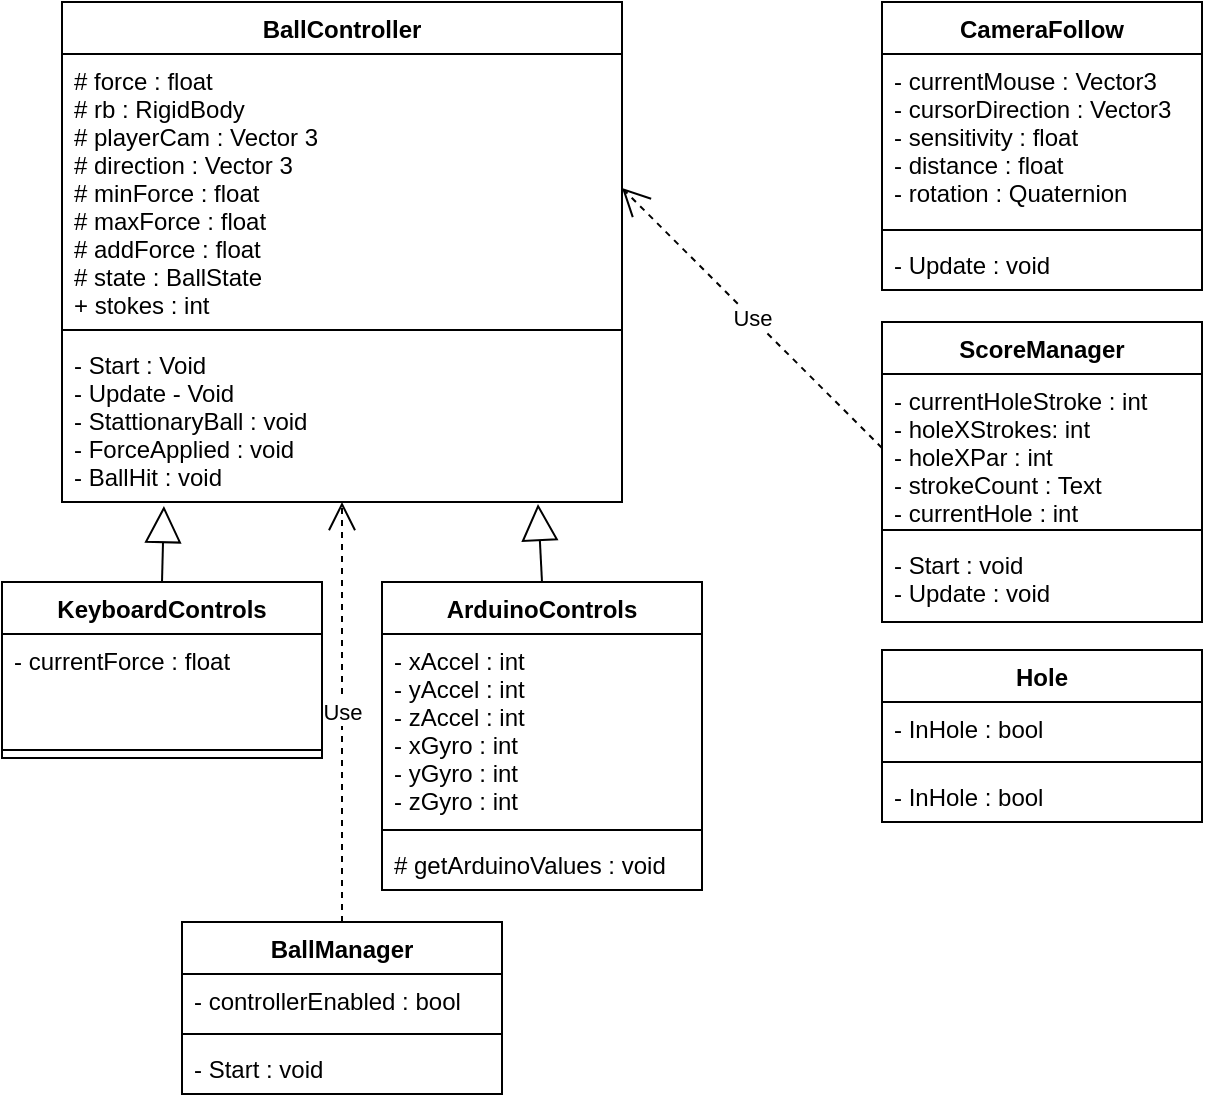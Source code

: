 <mxfile version="12.8.8" type="onedrive" pages="2"><diagram id="JycdyZLL9HGIntRfNfl4" name="Class Diagram"><mxGraphModel dx="2062" dy="1154" grid="1" gridSize="10" guides="1" tooltips="1" connect="1" arrows="1" fold="1" page="1" pageScale="1" pageWidth="827" pageHeight="1169" math="0" shadow="0"><root><mxCell id="0"/><mxCell id="1" parent="0"/><mxCell id="2UyTf3EzGTFLLBHIRwFp-7" value="BallController" style="swimlane;fontStyle=1;align=center;verticalAlign=top;childLayout=stackLayout;horizontal=1;startSize=26;horizontalStack=0;resizeParent=1;resizeParentMax=0;resizeLast=0;collapsible=1;marginBottom=0;" parent="1" vertex="1"><mxGeometry x="120" y="20" width="280" height="250" as="geometry"/></mxCell><mxCell id="2UyTf3EzGTFLLBHIRwFp-8" value="# force : float&#10;# rb : RigidBody&#10;# playerCam : Vector 3&#10;# direction : Vector 3&#10;# minForce : float&#10;# maxForce : float&#10;# addForce : float&#10;# state : BallState&#10;+ stokes : int" style="text;strokeColor=none;fillColor=none;align=left;verticalAlign=top;spacingLeft=4;spacingRight=4;overflow=hidden;rotatable=0;points=[[0,0.5],[1,0.5]];portConstraint=eastwest;" parent="2UyTf3EzGTFLLBHIRwFp-7" vertex="1"><mxGeometry y="26" width="280" height="134" as="geometry"/></mxCell><mxCell id="2UyTf3EzGTFLLBHIRwFp-9" value="" style="line;strokeWidth=1;fillColor=none;align=left;verticalAlign=middle;spacingTop=-1;spacingLeft=3;spacingRight=3;rotatable=0;labelPosition=right;points=[];portConstraint=eastwest;" parent="2UyTf3EzGTFLLBHIRwFp-7" vertex="1"><mxGeometry y="160" width="280" height="8" as="geometry"/></mxCell><mxCell id="2UyTf3EzGTFLLBHIRwFp-10" value="- Start : Void&#10;- Update - Void&#10;- StattionaryBall : void&#10;- ForceApplied : void&#10;- BallHit : void" style="text;strokeColor=none;fillColor=none;align=left;verticalAlign=top;spacingLeft=4;spacingRight=4;overflow=hidden;rotatable=0;points=[[0,0.5],[1,0.5]];portConstraint=eastwest;" parent="2UyTf3EzGTFLLBHIRwFp-7" vertex="1"><mxGeometry y="168" width="280" height="82" as="geometry"/></mxCell><mxCell id="j8suohZpO-z6Jp2DJViq-1" value="" style="endArrow=block;endSize=16;endFill=0;html=1;exitX=0.5;exitY=0;exitDx=0;exitDy=0;entryX=0.182;entryY=1.024;entryDx=0;entryDy=0;entryPerimeter=0;" parent="1" source="2UyTf3EzGTFLLBHIRwFp-12" target="2UyTf3EzGTFLLBHIRwFp-10" edge="1"><mxGeometry width="160" relative="1" as="geometry"><mxPoint x="130" y="310" as="sourcePoint"/><mxPoint x="260" y="250" as="targetPoint"/></mxGeometry></mxCell><mxCell id="j8suohZpO-z6Jp2DJViq-2" value="" style="endArrow=block;endSize=16;endFill=0;html=1;exitX=0.5;exitY=0;exitDx=0;exitDy=0;entryX=0.85;entryY=1.012;entryDx=0;entryDy=0;entryPerimeter=0;" parent="1" source="j8suohZpO-z6Jp2DJViq-18" target="2UyTf3EzGTFLLBHIRwFp-10" edge="1"><mxGeometry width="160" relative="1" as="geometry"><mxPoint x="360" y="300" as="sourcePoint"/><mxPoint x="260" y="250" as="targetPoint"/></mxGeometry></mxCell><mxCell id="j8suohZpO-z6Jp2DJViq-18" value="ArduinoControls" style="swimlane;fontStyle=1;align=center;verticalAlign=top;childLayout=stackLayout;horizontal=1;startSize=26;horizontalStack=0;resizeParent=1;resizeParentMax=0;resizeLast=0;collapsible=1;marginBottom=0;" parent="1" vertex="1"><mxGeometry x="280" y="310" width="160" height="154" as="geometry"/></mxCell><mxCell id="j8suohZpO-z6Jp2DJViq-19" value="- xAccel : int&#10;- yAccel : int&#10;- zAccel : int&#10;- xGyro : int&#10;- yGyro : int&#10;- zGyro : int&#10;" style="text;strokeColor=none;fillColor=none;align=left;verticalAlign=top;spacingLeft=4;spacingRight=4;overflow=hidden;rotatable=0;points=[[0,0.5],[1,0.5]];portConstraint=eastwest;" parent="j8suohZpO-z6Jp2DJViq-18" vertex="1"><mxGeometry y="26" width="160" height="94" as="geometry"/></mxCell><mxCell id="j8suohZpO-z6Jp2DJViq-20" value="" style="line;strokeWidth=1;fillColor=none;align=left;verticalAlign=middle;spacingTop=-1;spacingLeft=3;spacingRight=3;rotatable=0;labelPosition=right;points=[];portConstraint=eastwest;" parent="j8suohZpO-z6Jp2DJViq-18" vertex="1"><mxGeometry y="120" width="160" height="8" as="geometry"/></mxCell><mxCell id="j8suohZpO-z6Jp2DJViq-21" value="# getArduinoValues : void" style="text;strokeColor=none;fillColor=none;align=left;verticalAlign=top;spacingLeft=4;spacingRight=4;overflow=hidden;rotatable=0;points=[[0,0.5],[1,0.5]];portConstraint=eastwest;" parent="j8suohZpO-z6Jp2DJViq-18" vertex="1"><mxGeometry y="128" width="160" height="26" as="geometry"/></mxCell><mxCell id="2UyTf3EzGTFLLBHIRwFp-12" value="KeyboardControls" style="swimlane;fontStyle=1;align=center;verticalAlign=top;childLayout=stackLayout;horizontal=1;startSize=26;horizontalStack=0;resizeParent=1;resizeParentMax=0;resizeLast=0;collapsible=1;marginBottom=0;" parent="1" vertex="1"><mxGeometry x="90" y="310" width="160" height="88" as="geometry"><mxRectangle x="70" y="310" width="140" height="26" as="alternateBounds"/></mxGeometry></mxCell><mxCell id="2UyTf3EzGTFLLBHIRwFp-13" value="- currentForce : float&#10;&#10;" style="text;strokeColor=none;fillColor=none;align=left;verticalAlign=top;spacingLeft=4;spacingRight=4;overflow=hidden;rotatable=0;points=[[0,0.5],[1,0.5]];portConstraint=eastwest;horizontal=1;" parent="2UyTf3EzGTFLLBHIRwFp-12" vertex="1"><mxGeometry y="26" width="160" height="54" as="geometry"/></mxCell><mxCell id="2UyTf3EzGTFLLBHIRwFp-14" value="" style="line;strokeWidth=1;fillColor=none;align=left;verticalAlign=middle;spacingTop=-1;spacingLeft=3;spacingRight=3;rotatable=0;labelPosition=right;points=[];portConstraint=eastwest;" parent="2UyTf3EzGTFLLBHIRwFp-12" vertex="1"><mxGeometry y="80" width="160" height="8" as="geometry"/></mxCell><mxCell id="j8suohZpO-z6Jp2DJViq-27" value="Use" style="endArrow=open;endSize=12;dashed=1;html=1;exitX=0.5;exitY=0;exitDx=0;exitDy=0;" parent="1" source="j8suohZpO-z6Jp2DJViq-22" target="2UyTf3EzGTFLLBHIRwFp-10" edge="1"><mxGeometry width="160" relative="1" as="geometry"><mxPoint x="410" y="550" as="sourcePoint"/><mxPoint x="570" y="550" as="targetPoint"/></mxGeometry></mxCell><mxCell id="j8suohZpO-z6Jp2DJViq-28" value="ScoreManager" style="swimlane;fontStyle=1;align=center;verticalAlign=top;childLayout=stackLayout;horizontal=1;startSize=26;horizontalStack=0;resizeParent=1;resizeParentMax=0;resizeLast=0;collapsible=1;marginBottom=0;" parent="1" vertex="1"><mxGeometry x="530" y="180" width="160" height="150" as="geometry"/></mxCell><mxCell id="j8suohZpO-z6Jp2DJViq-29" value="- currentHoleStroke : int&#10;- holeXStrokes: int&#10;- holeXPar : int &#10;- strokeCount : Text&#10;- currentHole : int" style="text;strokeColor=none;fillColor=none;align=left;verticalAlign=top;spacingLeft=4;spacingRight=4;overflow=hidden;rotatable=0;points=[[0,0.5],[1,0.5]];portConstraint=eastwest;" parent="j8suohZpO-z6Jp2DJViq-28" vertex="1"><mxGeometry y="26" width="160" height="74" as="geometry"/></mxCell><mxCell id="j8suohZpO-z6Jp2DJViq-30" value="" style="line;strokeWidth=1;fillColor=none;align=left;verticalAlign=middle;spacingTop=-1;spacingLeft=3;spacingRight=3;rotatable=0;labelPosition=right;points=[];portConstraint=eastwest;" parent="j8suohZpO-z6Jp2DJViq-28" vertex="1"><mxGeometry y="100" width="160" height="8" as="geometry"/></mxCell><mxCell id="j8suohZpO-z6Jp2DJViq-31" value="- Start : void&#10;- Update : void" style="text;strokeColor=none;fillColor=none;align=left;verticalAlign=top;spacingLeft=4;spacingRight=4;overflow=hidden;rotatable=0;points=[[0,0.5],[1,0.5]];portConstraint=eastwest;" parent="j8suohZpO-z6Jp2DJViq-28" vertex="1"><mxGeometry y="108" width="160" height="42" as="geometry"/></mxCell><mxCell id="2UyTf3EzGTFLLBHIRwFp-24" value="CameraFollow" style="swimlane;fontStyle=1;align=center;verticalAlign=top;childLayout=stackLayout;horizontal=1;startSize=26;horizontalStack=0;resizeParent=1;resizeParentMax=0;resizeLast=0;collapsible=1;marginBottom=0;" parent="1" vertex="1"><mxGeometry x="530" y="20" width="160" height="144" as="geometry"/></mxCell><mxCell id="2UyTf3EzGTFLLBHIRwFp-25" value="- currentMouse : Vector3&#10;- cursorDirection : Vector3&#10;- sensitivity : float&#10;- distance : float&#10;- rotation : Quaternion" style="text;strokeColor=none;fillColor=none;align=left;verticalAlign=top;spacingLeft=4;spacingRight=4;overflow=hidden;rotatable=0;points=[[0,0.5],[1,0.5]];portConstraint=eastwest;" parent="2UyTf3EzGTFLLBHIRwFp-24" vertex="1"><mxGeometry y="26" width="160" height="84" as="geometry"/></mxCell><mxCell id="2UyTf3EzGTFLLBHIRwFp-26" value="" style="line;strokeWidth=1;fillColor=none;align=left;verticalAlign=middle;spacingTop=-1;spacingLeft=3;spacingRight=3;rotatable=0;labelPosition=right;points=[];portConstraint=eastwest;" parent="2UyTf3EzGTFLLBHIRwFp-24" vertex="1"><mxGeometry y="110" width="160" height="8" as="geometry"/></mxCell><mxCell id="2UyTf3EzGTFLLBHIRwFp-27" value="- Update : void" style="text;strokeColor=none;fillColor=none;align=left;verticalAlign=top;spacingLeft=4;spacingRight=4;overflow=hidden;rotatable=0;points=[[0,0.5],[1,0.5]];portConstraint=eastwest;" parent="2UyTf3EzGTFLLBHIRwFp-24" vertex="1"><mxGeometry y="118" width="160" height="26" as="geometry"/></mxCell><mxCell id="j8suohZpO-z6Jp2DJViq-38" value="Use" style="endArrow=open;endSize=12;dashed=1;html=1;exitX=0;exitY=0.5;exitDx=0;exitDy=0;entryX=1;entryY=0.5;entryDx=0;entryDy=0;" parent="1" source="j8suohZpO-z6Jp2DJViq-29" target="2UyTf3EzGTFLLBHIRwFp-8" edge="1"><mxGeometry width="160" relative="1" as="geometry"><mxPoint x="500" y="290" as="sourcePoint"/><mxPoint x="660" y="290" as="targetPoint"/></mxGeometry></mxCell><mxCell id="j8suohZpO-z6Jp2DJViq-22" value="BallManager" style="swimlane;fontStyle=1;align=center;verticalAlign=top;childLayout=stackLayout;horizontal=1;startSize=26;horizontalStack=0;resizeParent=1;resizeParentMax=0;resizeLast=0;collapsible=1;marginBottom=0;" parent="1" vertex="1"><mxGeometry x="180" y="480" width="160" height="86" as="geometry"/></mxCell><mxCell id="j8suohZpO-z6Jp2DJViq-23" value="- controllerEnabled : bool" style="text;strokeColor=none;fillColor=none;align=left;verticalAlign=top;spacingLeft=4;spacingRight=4;overflow=hidden;rotatable=0;points=[[0,0.5],[1,0.5]];portConstraint=eastwest;" parent="j8suohZpO-z6Jp2DJViq-22" vertex="1"><mxGeometry y="26" width="160" height="26" as="geometry"/></mxCell><mxCell id="j8suohZpO-z6Jp2DJViq-24" value="" style="line;strokeWidth=1;fillColor=none;align=left;verticalAlign=middle;spacingTop=-1;spacingLeft=3;spacingRight=3;rotatable=0;labelPosition=right;points=[];portConstraint=eastwest;" parent="j8suohZpO-z6Jp2DJViq-22" vertex="1"><mxGeometry y="52" width="160" height="8" as="geometry"/></mxCell><mxCell id="j8suohZpO-z6Jp2DJViq-25" value="- Start : void" style="text;strokeColor=none;fillColor=none;align=left;verticalAlign=top;spacingLeft=4;spacingRight=4;overflow=hidden;rotatable=0;points=[[0,0.5],[1,0.5]];portConstraint=eastwest;" parent="j8suohZpO-z6Jp2DJViq-22" vertex="1"><mxGeometry y="60" width="160" height="26" as="geometry"/></mxCell><mxCell id="j8suohZpO-z6Jp2DJViq-32" value="Hole" style="swimlane;fontStyle=1;align=center;verticalAlign=top;childLayout=stackLayout;horizontal=1;startSize=26;horizontalStack=0;resizeParent=1;resizeParentMax=0;resizeLast=0;collapsible=1;marginBottom=0;" parent="1" vertex="1"><mxGeometry x="530" y="344" width="160" height="86" as="geometry"/></mxCell><mxCell id="j8suohZpO-z6Jp2DJViq-33" value="- InHole : bool&#10;" style="text;strokeColor=none;fillColor=none;align=left;verticalAlign=top;spacingLeft=4;spacingRight=4;overflow=hidden;rotatable=0;points=[[0,0.5],[1,0.5]];portConstraint=eastwest;" parent="j8suohZpO-z6Jp2DJViq-32" vertex="1"><mxGeometry y="26" width="160" height="26" as="geometry"/></mxCell><mxCell id="j8suohZpO-z6Jp2DJViq-34" value="" style="line;strokeWidth=1;fillColor=none;align=left;verticalAlign=middle;spacingTop=-1;spacingLeft=3;spacingRight=3;rotatable=0;labelPosition=right;points=[];portConstraint=eastwest;" parent="j8suohZpO-z6Jp2DJViq-32" vertex="1"><mxGeometry y="52" width="160" height="8" as="geometry"/></mxCell><mxCell id="j8suohZpO-z6Jp2DJViq-35" value="- InHole : bool" style="text;strokeColor=none;fillColor=none;align=left;verticalAlign=top;spacingLeft=4;spacingRight=4;overflow=hidden;rotatable=0;points=[[0,0.5],[1,0.5]];portConstraint=eastwest;" parent="j8suohZpO-z6Jp2DJViq-32" vertex="1"><mxGeometry y="60" width="160" height="26" as="geometry"/></mxCell></root></mxGraphModel></diagram><diagram id="_IXiHyBnHpEQzUQoCqVk" name="Sequence Diagram"><mxGraphModel dx="2062" dy="1105" grid="1" gridSize="10" guides="1" tooltips="1" connect="1" arrows="1" fold="1" page="1" pageScale="1" pageWidth="1169" pageHeight="827" math="0" shadow="0"><root><mxCell id="Oer8X8RUBONKp4K0XHXr-0"/><mxCell id="Oer8X8RUBONKp4K0XHXr-1" parent="Oer8X8RUBONKp4K0XHXr-0"/><mxCell id="T7pgg4w7AMIM0rCJc6MS-0" value="" style="html=1;points=[];perimeter=orthogonalPerimeter;" vertex="1" parent="Oer8X8RUBONKp4K0XHXr-1"><mxGeometry x="50" y="110" width="20" height="610" as="geometry"/></mxCell><mxCell id="T7pgg4w7AMIM0rCJc6MS-1" value="Bob" style="shape=umlActor;verticalLabelPosition=bottom;labelBackgroundColor=#ffffff;verticalAlign=top;html=1;" vertex="1" parent="Oer8X8RUBONKp4K0XHXr-1"><mxGeometry x="45" y="20" width="30" height="60" as="geometry"/></mxCell><mxCell id="T7pgg4w7AMIM0rCJc6MS-2" value="" style="html=1;points=[];perimeter=orthogonalPerimeter;" vertex="1" parent="Oer8X8RUBONKp4K0XHXr-1"><mxGeometry x="290" y="110" width="20" height="330" as="geometry"/></mxCell><mxCell id="T7pgg4w7AMIM0rCJc6MS-3" value="" style="endArrow=classic;html=1;entryX=-0.2;entryY=0.167;entryDx=0;entryDy=0;entryPerimeter=0;exitX=1;exitY=0.09;exitDx=0;exitDy=0;exitPerimeter=0;" edge="1" parent="Oer8X8RUBONKp4K0XHXr-1" source="T7pgg4w7AMIM0rCJc6MS-0" target="T7pgg4w7AMIM0rCJc6MS-2"><mxGeometry width="50" height="50" relative="1" as="geometry"><mxPoint x="110" y="190" as="sourcePoint"/><mxPoint x="160" y="140" as="targetPoint"/></mxGeometry></mxCell><mxCell id="T7pgg4w7AMIM0rCJc6MS-4" value="Move MPU - 6050" style="text;html=1;strokeColor=none;fillColor=none;align=center;verticalAlign=middle;whiteSpace=wrap;rounded=0;" vertex="1" parent="Oer8X8RUBONKp4K0XHXr-1"><mxGeometry x="120" y="140" width="110" height="20" as="geometry"/></mxCell><mxCell id="T7pgg4w7AMIM0rCJc6MS-8" value="Arduino Input" style="html=1;points=[];perimeter=orthogonalPerimeter;rotation=90;horizontal=0;" vertex="1" parent="Oer8X8RUBONKp4K0XHXr-1"><mxGeometry x="287.5" y="30" width="25" height="80" as="geometry"/></mxCell><mxCell id="T7pgg4w7AMIM0rCJc6MS-9" value="" style="endArrow=none;dashed=1;html=1;entryX=1.06;entryY=0.5;entryDx=0;entryDy=0;entryPerimeter=0;exitX=0.5;exitY=-0.003;exitDx=0;exitDy=0;exitPerimeter=0;" edge="1" parent="Oer8X8RUBONKp4K0XHXr-1" source="T7pgg4w7AMIM0rCJc6MS-2" target="T7pgg4w7AMIM0rCJc6MS-8"><mxGeometry width="50" height="50" relative="1" as="geometry"><mxPoint x="410" y="130" as="sourcePoint"/><mxPoint x="440" y="460" as="targetPoint"/></mxGeometry></mxCell><mxCell id="T7pgg4w7AMIM0rCJc6MS-10" value="" style="html=1;points=[];perimeter=orthogonalPerimeter;" vertex="1" parent="Oer8X8RUBONKp4K0XHXr-1"><mxGeometry x="460" y="110" width="20" height="610" as="geometry"/></mxCell><mxCell id="T7pgg4w7AMIM0rCJc6MS-11" value="Mini Golf Game" style="html=1;points=[];perimeter=orthogonalPerimeter;rotation=90;horizontal=0;" vertex="1" parent="Oer8X8RUBONKp4K0XHXr-1"><mxGeometry x="457.5" y="29" width="25" height="80" as="geometry"/></mxCell><mxCell id="T7pgg4w7AMIM0rCJc6MS-14" value="" style="endArrow=none;dashed=1;html=1;exitX=0.5;exitY=0.003;exitDx=0;exitDy=0;exitPerimeter=0;entryX=1.02;entryY=0.513;entryDx=0;entryDy=0;entryPerimeter=0;" edge="1" parent="Oer8X8RUBONKp4K0XHXr-1" source="T7pgg4w7AMIM0rCJc6MS-10" target="T7pgg4w7AMIM0rCJc6MS-11"><mxGeometry width="50" height="50" relative="1" as="geometry"><mxPoint x="495" y="140" as="sourcePoint"/><mxPoint x="585" y="200" as="targetPoint"/></mxGeometry></mxCell><mxCell id="T7pgg4w7AMIM0rCJc6MS-16" value="" style="endArrow=classic;html=1;exitX=1.05;exitY=0.155;exitDx=0;exitDy=0;exitPerimeter=0;entryX=-0.15;entryY=0.084;entryDx=0;entryDy=0;entryPerimeter=0;" edge="1" parent="Oer8X8RUBONKp4K0XHXr-1" source="T7pgg4w7AMIM0rCJc6MS-2" target="T7pgg4w7AMIM0rCJc6MS-10"><mxGeometry width="50" height="50" relative="1" as="geometry"><mxPoint x="390" y="510" as="sourcePoint"/><mxPoint x="440" y="460" as="targetPoint"/></mxGeometry></mxCell><mxCell id="T7pgg4w7AMIM0rCJc6MS-17" value="Send MPU - 6050 Values" style="text;html=1;align=center;verticalAlign=middle;resizable=0;points=[];autosize=1;" vertex="1" parent="Oer8X8RUBONKp4K0XHXr-1"><mxGeometry x="312.5" y="140" width="150" height="20" as="geometry"/></mxCell><mxCell id="T7pgg4w7AMIM0rCJc6MS-18" value="" style="html=1;points=[];perimeter=orthogonalPerimeter;" vertex="1" parent="Oer8X8RUBONKp4K0XHXr-1"><mxGeometry x="680" y="109" width="20" height="330" as="geometry"/></mxCell><mxCell id="T7pgg4w7AMIM0rCJc6MS-19" value="" style="endArrow=classic;html=1;exitX=1.15;exitY=0.087;exitDx=0;exitDy=0;exitPerimeter=0;" edge="1" parent="Oer8X8RUBONKp4K0XHXr-1" source="T7pgg4w7AMIM0rCJc6MS-10" target="T7pgg4w7AMIM0rCJc6MS-18"><mxGeometry width="50" height="50" relative="1" as="geometry"><mxPoint x="390" y="510" as="sourcePoint"/><mxPoint x="440" y="460" as="targetPoint"/></mxGeometry></mxCell><mxCell id="T7pgg4w7AMIM0rCJc6MS-20" value="Move Ball" style="text;html=1;align=center;verticalAlign=middle;resizable=0;points=[];autosize=1;" vertex="1" parent="Oer8X8RUBONKp4K0XHXr-1"><mxGeometry x="550" y="140" width="70" height="20" as="geometry"/></mxCell><mxCell id="T7pgg4w7AMIM0rCJc6MS-21" value="Golf Ball" style="html=1;points=[];perimeter=orthogonalPerimeter;rotation=90;horizontal=0;" vertex="1" parent="Oer8X8RUBONKp4K0XHXr-1"><mxGeometry x="677.5" y="29" width="25" height="80" as="geometry"/></mxCell><mxCell id="T7pgg4w7AMIM0rCJc6MS-22" value="" style="endArrow=none;dashed=1;html=1;exitX=0.5;exitY=0.003;exitDx=0;exitDy=0;exitPerimeter=0;entryX=1.06;entryY=0.5;entryDx=0;entryDy=0;entryPerimeter=0;" edge="1" parent="Oer8X8RUBONKp4K0XHXr-1" source="T7pgg4w7AMIM0rCJc6MS-18" target="T7pgg4w7AMIM0rCJc6MS-21"><mxGeometry width="50" height="50" relative="1" as="geometry"><mxPoint x="840" y="230" as="sourcePoint"/><mxPoint x="890" y="180" as="targetPoint"/></mxGeometry></mxCell><mxCell id="T7pgg4w7AMIM0rCJc6MS-23" value="" style="endArrow=classic;html=1;exitX=-0.15;exitY=0.548;exitDx=0;exitDy=0;exitPerimeter=0;entryX=1.05;entryY=0.295;entryDx=0;entryDy=0;entryPerimeter=0;" edge="1" parent="Oer8X8RUBONKp4K0XHXr-1" source="T7pgg4w7AMIM0rCJc6MS-18" target="T7pgg4w7AMIM0rCJc6MS-10"><mxGeometry width="50" height="50" relative="1" as="geometry"><mxPoint x="570" y="340" as="sourcePoint"/><mxPoint x="620" y="290" as="targetPoint"/></mxGeometry></mxCell><mxCell id="T7pgg4w7AMIM0rCJc6MS-24" value="Check if ball lands in hole" style="text;html=1;align=center;verticalAlign=middle;resizable=0;points=[];autosize=1;" vertex="1" parent="Oer8X8RUBONKp4K0XHXr-1"><mxGeometry x="510" y="265" width="150" height="20" as="geometry"/></mxCell><mxCell id="T7pgg4w7AMIM0rCJc6MS-25" value="" style="shape=requiredInterface;html=1;verticalLabelPosition=bottom;" vertex="1" parent="Oer8X8RUBONKp4K0XHXr-1"><mxGeometry x="480" y="460" width="70" height="130" as="geometry"/></mxCell><mxCell id="T7pgg4w7AMIM0rCJc6MS-26" value="Update Game State" style="text;html=1;align=center;verticalAlign=middle;resizable=0;points=[];autosize=1;" vertex="1" parent="Oer8X8RUBONKp4K0XHXr-1"><mxGeometry x="550" y="515" width="120" height="20" as="geometry"/></mxCell><mxCell id="T7pgg4w7AMIM0rCJc6MS-27" value="" style="endArrow=classic;html=1;exitX=-0.15;exitY=0.657;exitDx=0;exitDy=0;exitPerimeter=0;entryX=1.2;entryY=0.656;entryDx=0;entryDy=0;entryPerimeter=0;" edge="1" parent="Oer8X8RUBONKp4K0XHXr-1" source="T7pgg4w7AMIM0rCJc6MS-10" target="T7pgg4w7AMIM0rCJc6MS-0"><mxGeometry width="50" height="50" relative="1" as="geometry"><mxPoint x="230" y="560" as="sourcePoint"/><mxPoint x="280" y="510" as="targetPoint"/></mxGeometry></mxCell><mxCell id="T7pgg4w7AMIM0rCJc6MS-28" value="Update Ball Strokes" style="text;html=1;align=center;verticalAlign=middle;resizable=0;points=[];autosize=1;" vertex="1" parent="Oer8X8RUBONKp4K0XHXr-1"><mxGeometry x="210" y="490" width="120" height="20" as="geometry"/></mxCell><mxCell id="T7pgg4w7AMIM0rCJc6MS-29" value="" style="endArrow=classic;html=1;exitX=0;exitY=0.764;exitDx=0;exitDy=0;exitPerimeter=0;" edge="1" parent="Oer8X8RUBONKp4K0XHXr-1" source="T7pgg4w7AMIM0rCJc6MS-18" target="T7pgg4w7AMIM0rCJc6MS-10"><mxGeometry width="50" height="50" relative="1" as="geometry"><mxPoint x="650" y="361" as="sourcePoint"/><mxPoint x="610" y="350" as="targetPoint"/></mxGeometry></mxCell><mxCell id="T7pgg4w7AMIM0rCJc6MS-31" value="Check for Collision" style="text;html=1;align=center;verticalAlign=middle;resizable=0;points=[];autosize=1;" vertex="1" parent="Oer8X8RUBONKp4K0XHXr-1"><mxGeometry x="520" y="340" width="120" height="20" as="geometry"/></mxCell></root></mxGraphModel></diagram></mxfile>